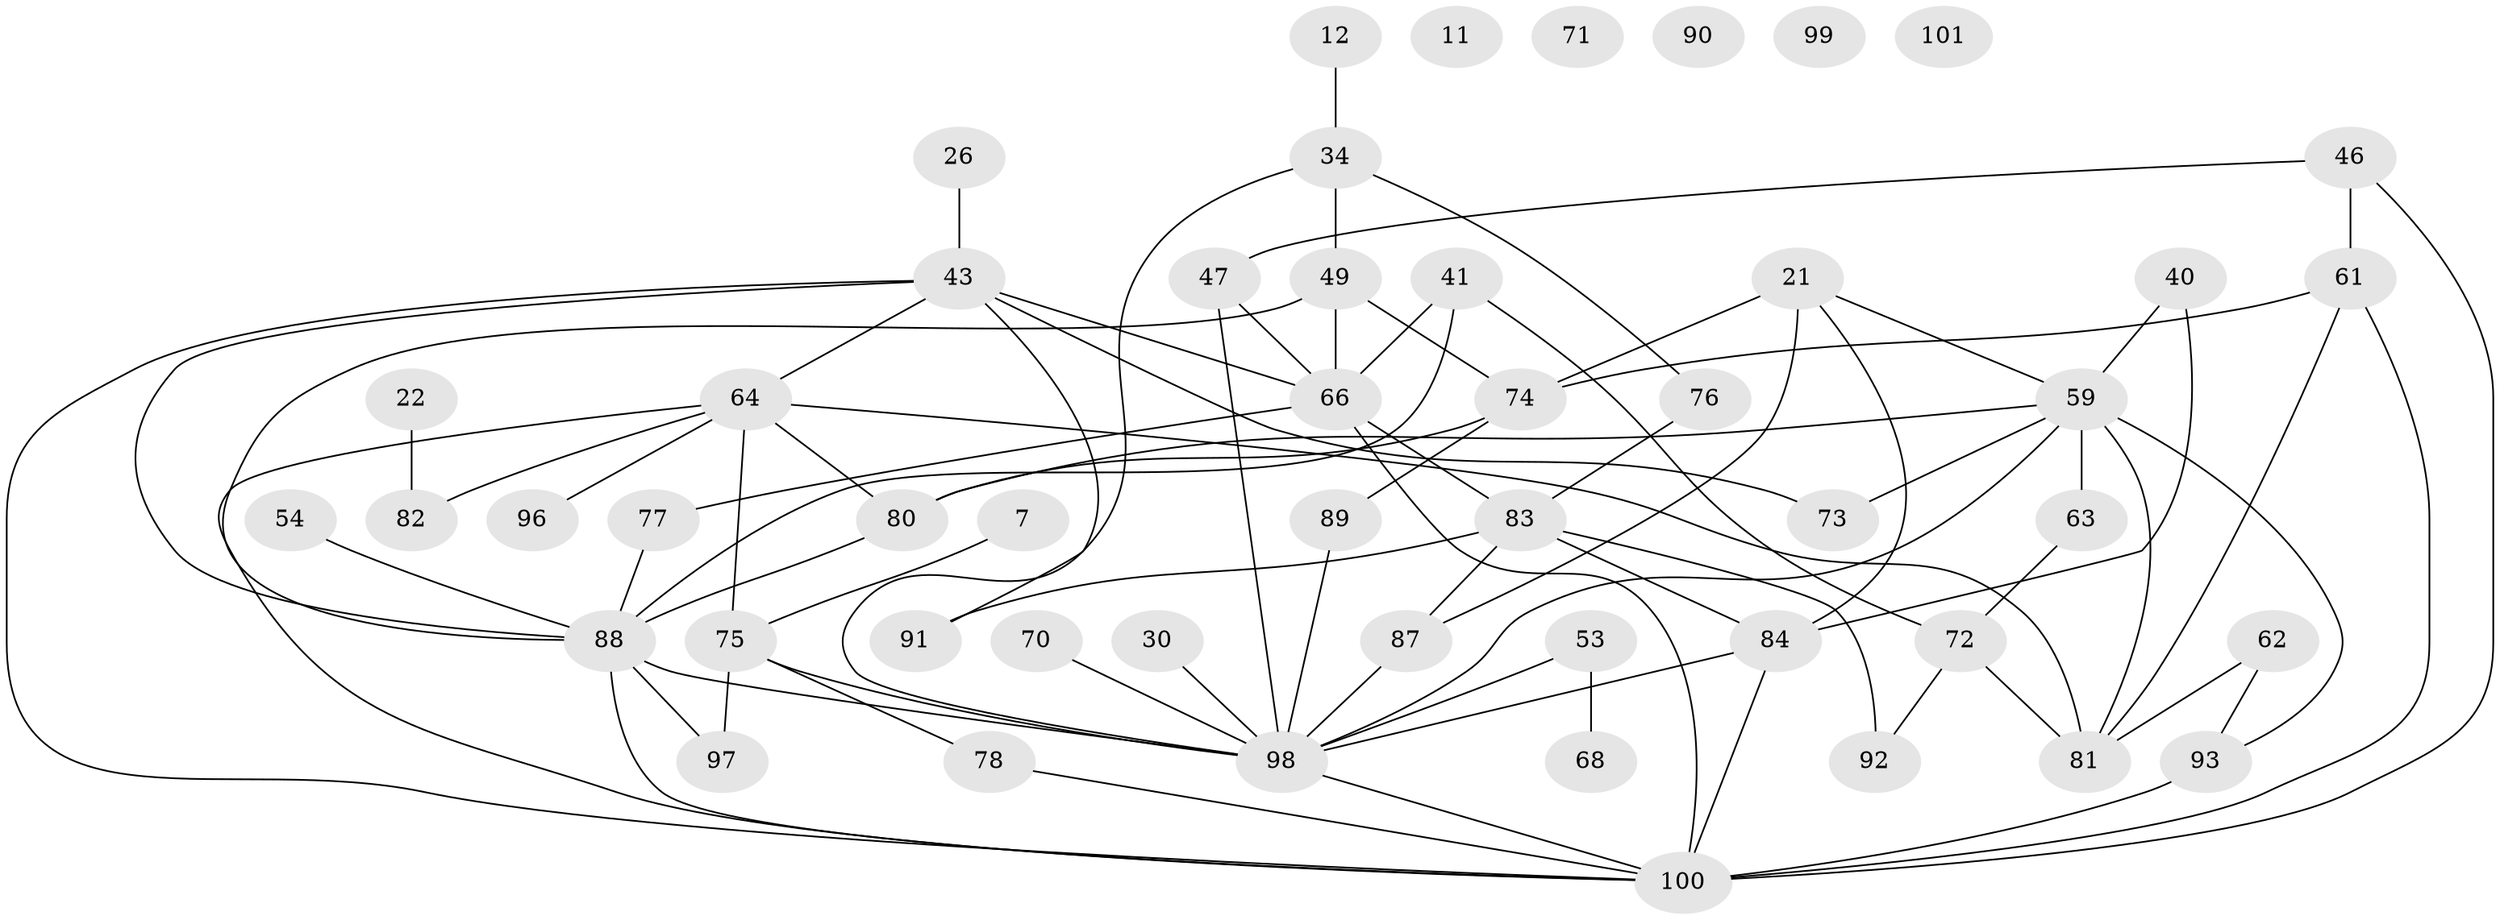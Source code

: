 // original degree distribution, {2: 0.22772277227722773, 3: 0.297029702970297, 5: 0.1188118811881188, 4: 0.1188118811881188, 1: 0.1188118811881188, 0: 0.04950495049504951, 8: 0.009900990099009901, 6: 0.039603960396039604, 7: 0.019801980198019802}
// Generated by graph-tools (version 1.1) at 2025/39/03/09/25 04:39:01]
// undirected, 50 vertices, 80 edges
graph export_dot {
graph [start="1"]
  node [color=gray90,style=filled];
  7;
  11;
  12;
  21;
  22;
  26;
  30;
  34;
  40;
  41;
  43;
  46 [super="+37"];
  47;
  49;
  53;
  54;
  59 [super="+36+52+48"];
  61 [super="+31"];
  62;
  63;
  64 [super="+17+44"];
  66 [super="+6+56"];
  68;
  70;
  71;
  72;
  73;
  74 [super="+65"];
  75 [super="+67"];
  76;
  77;
  78;
  80;
  81 [super="+10"];
  82;
  83 [super="+28+50+33"];
  84 [super="+35+79"];
  87 [super="+27"];
  88 [super="+23+29+57"];
  89 [super="+42"];
  90;
  91;
  92;
  93 [super="+5+86"];
  96;
  97;
  98 [super="+13+14+95"];
  99;
  100 [super="+38+45+60+94+85"];
  101;
  7 -- 75;
  12 -- 34;
  21 -- 74 [weight=2];
  21 -- 87;
  21 -- 59;
  21 -- 84;
  22 -- 82;
  26 -- 43;
  30 -- 98;
  34 -- 49;
  34 -- 76;
  34 -- 98;
  40 -- 84;
  40 -- 59;
  41 -- 72;
  41 -- 88 [weight=2];
  41 -- 66;
  43 -- 73;
  43 -- 91;
  43 -- 88;
  43 -- 64;
  43 -- 100;
  43 -- 66 [weight=2];
  46 -- 47;
  46 -- 61 [weight=2];
  46 -- 100;
  47 -- 98;
  47 -- 66;
  49 -- 74;
  49 -- 88 [weight=2];
  49 -- 66;
  53 -- 68;
  53 -- 98;
  54 -- 88;
  59 -- 73;
  59 -- 98;
  59 -- 81;
  59 -- 63;
  59 -- 80;
  59 -- 93;
  61 -- 74;
  61 -- 81;
  61 -- 100 [weight=2];
  62 -- 81;
  62 -- 93;
  63 -- 72;
  64 -- 82;
  64 -- 96;
  64 -- 75 [weight=3];
  64 -- 80;
  64 -- 81;
  64 -- 100 [weight=3];
  66 -- 77;
  66 -- 100 [weight=3];
  66 -- 83;
  70 -- 98;
  72 -- 92;
  72 -- 81;
  74 -- 80;
  74 -- 89;
  75 -- 97;
  75 -- 98 [weight=2];
  75 -- 78;
  76 -- 83;
  77 -- 88;
  78 -- 100;
  80 -- 88;
  83 -- 91;
  83 -- 84;
  83 -- 87;
  83 -- 92;
  84 -- 100 [weight=2];
  84 -- 98;
  87 -- 98;
  88 -- 98 [weight=2];
  88 -- 97;
  88 -- 100 [weight=2];
  89 -- 98;
  93 -- 100 [weight=3];
  98 -- 100 [weight=3];
}
